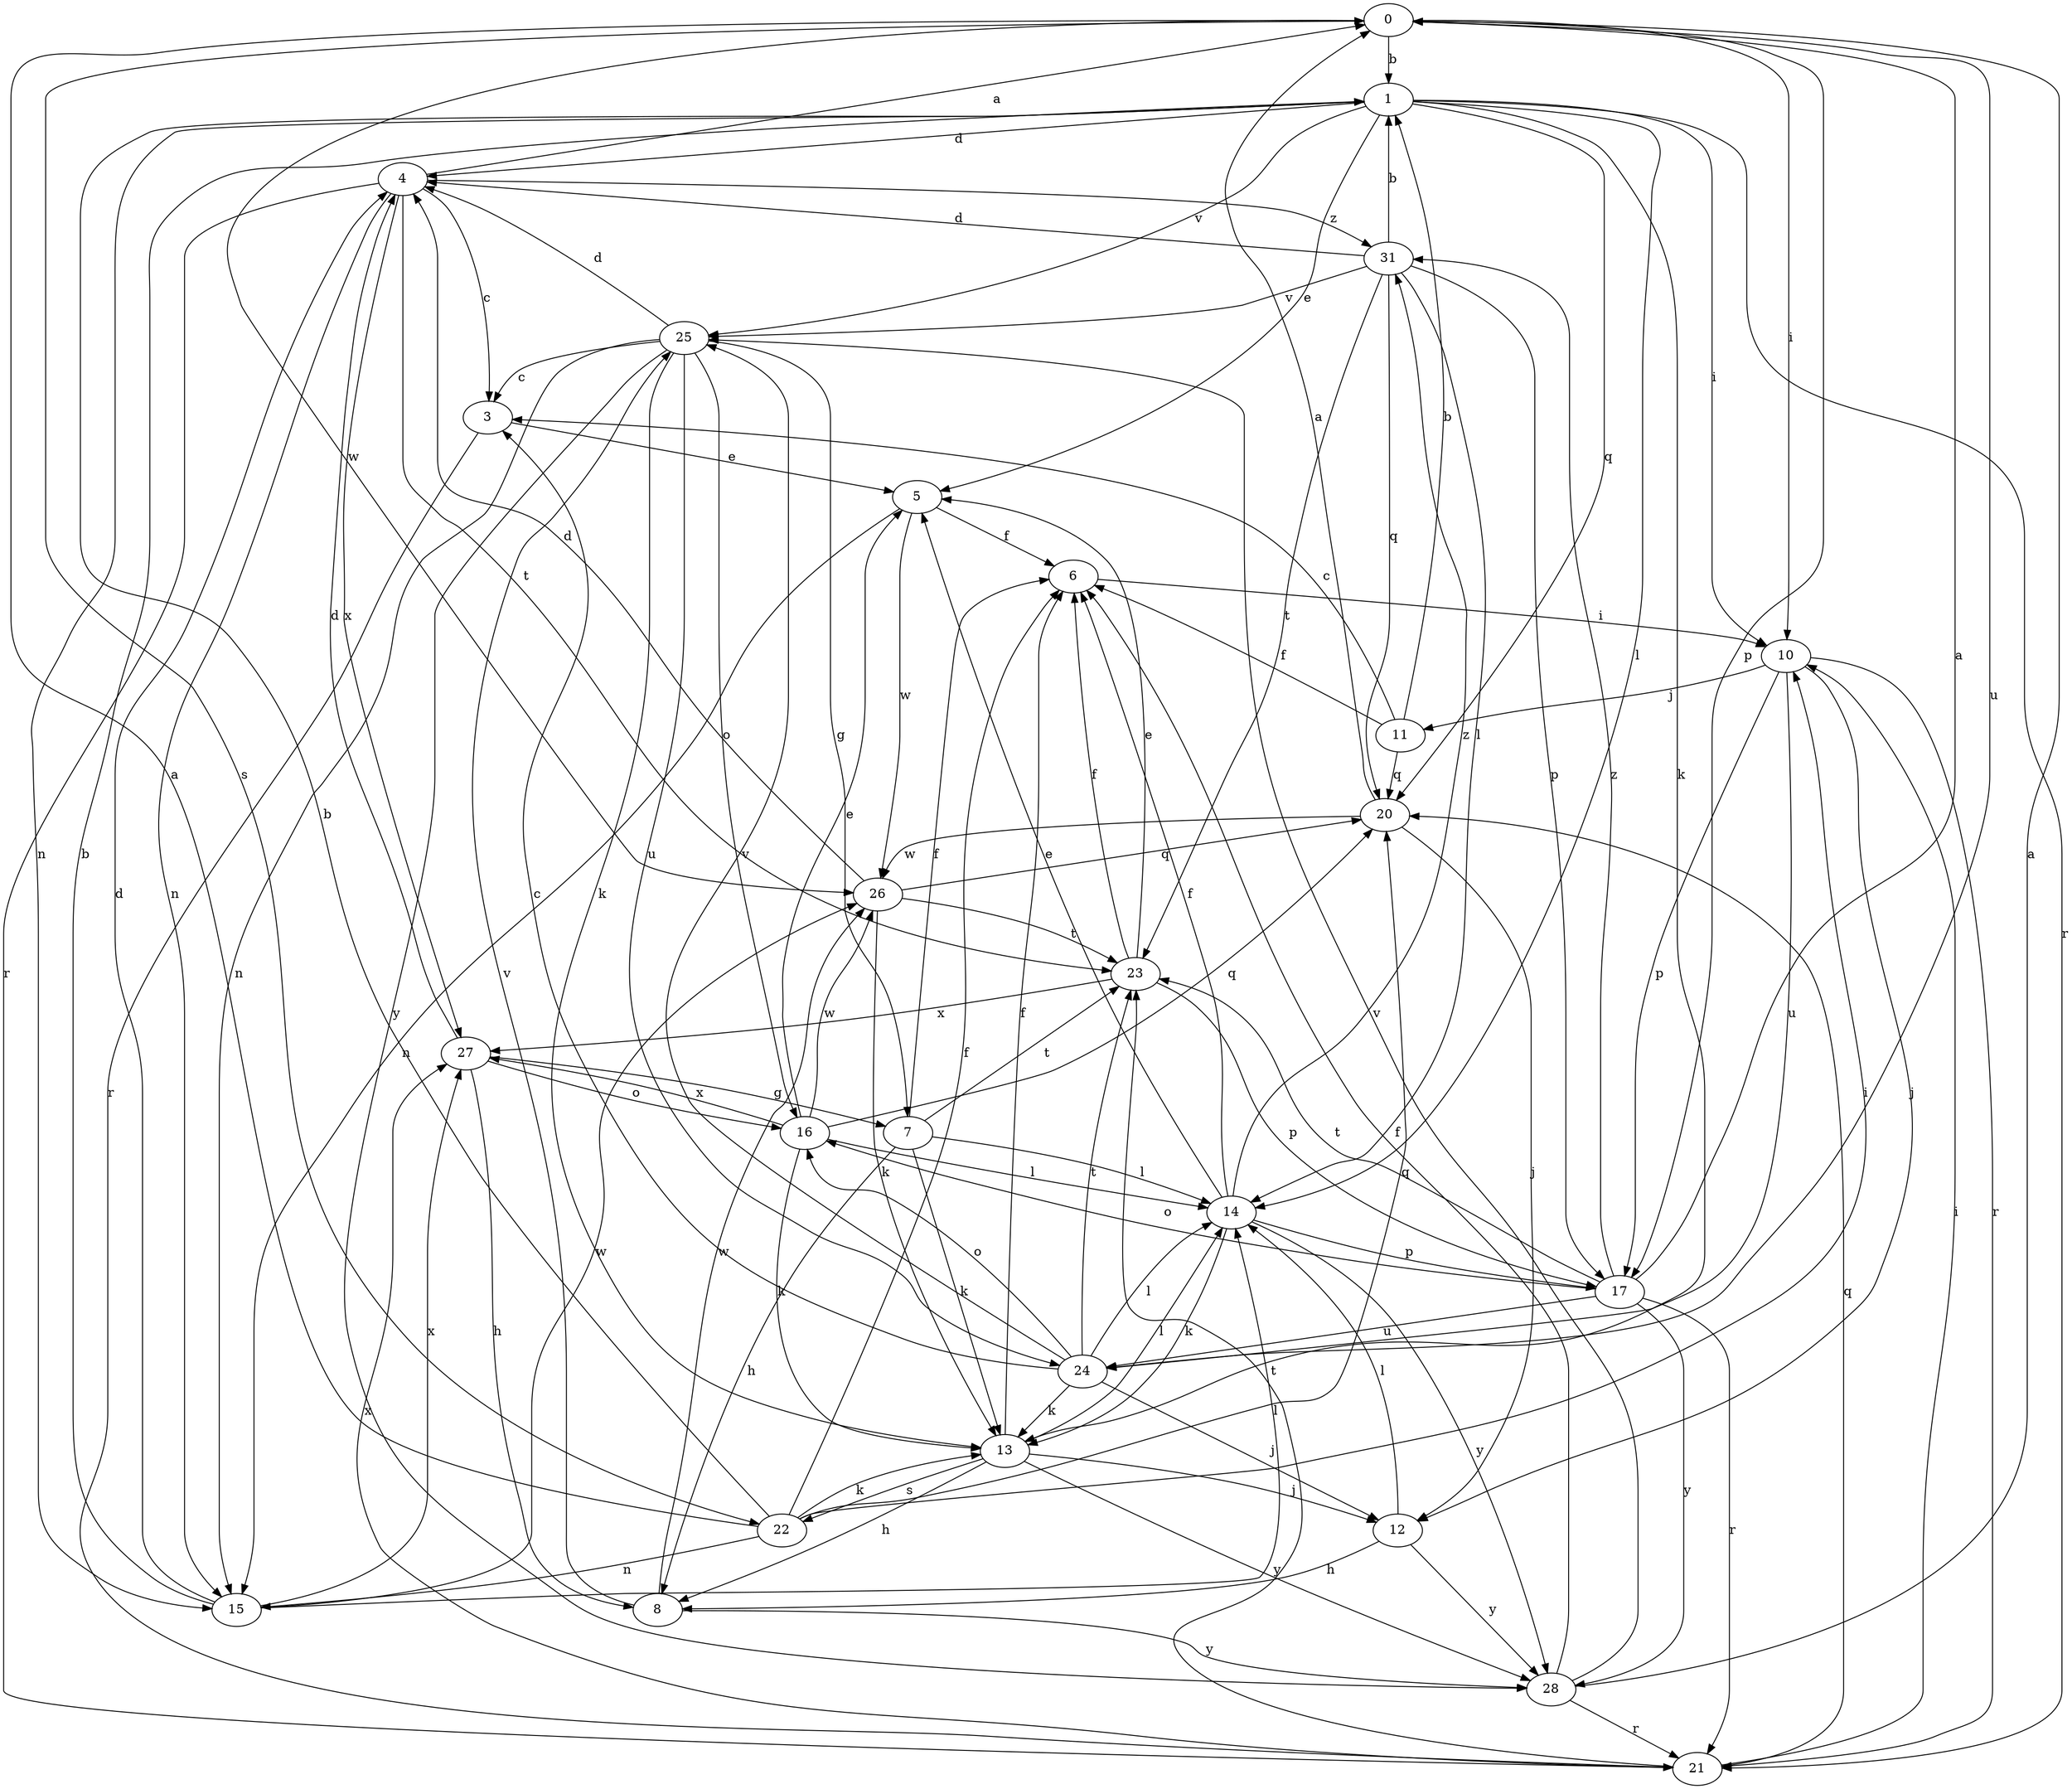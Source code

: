 strict digraph  {
0;
1;
3;
4;
5;
6;
7;
8;
10;
11;
12;
13;
14;
15;
16;
17;
20;
21;
22;
23;
24;
25;
26;
27;
28;
31;
0 -> 1  [label=b];
0 -> 10  [label=i];
0 -> 17  [label=p];
0 -> 22  [label=s];
0 -> 24  [label=u];
0 -> 26  [label=w];
1 -> 4  [label=d];
1 -> 5  [label=e];
1 -> 10  [label=i];
1 -> 13  [label=k];
1 -> 14  [label=l];
1 -> 15  [label=n];
1 -> 20  [label=q];
1 -> 21  [label=r];
1 -> 25  [label=v];
3 -> 5  [label=e];
3 -> 21  [label=r];
4 -> 0  [label=a];
4 -> 3  [label=c];
4 -> 15  [label=n];
4 -> 21  [label=r];
4 -> 23  [label=t];
4 -> 27  [label=x];
4 -> 31  [label=z];
5 -> 6  [label=f];
5 -> 15  [label=n];
5 -> 26  [label=w];
6 -> 10  [label=i];
7 -> 6  [label=f];
7 -> 8  [label=h];
7 -> 13  [label=k];
7 -> 14  [label=l];
7 -> 23  [label=t];
8 -> 25  [label=v];
8 -> 26  [label=w];
8 -> 28  [label=y];
10 -> 11  [label=j];
10 -> 12  [label=j];
10 -> 17  [label=p];
10 -> 21  [label=r];
10 -> 24  [label=u];
11 -> 1  [label=b];
11 -> 3  [label=c];
11 -> 6  [label=f];
11 -> 20  [label=q];
12 -> 8  [label=h];
12 -> 14  [label=l];
12 -> 28  [label=y];
13 -> 6  [label=f];
13 -> 8  [label=h];
13 -> 12  [label=j];
13 -> 14  [label=l];
13 -> 22  [label=s];
13 -> 28  [label=y];
14 -> 5  [label=e];
14 -> 6  [label=f];
14 -> 13  [label=k];
14 -> 17  [label=p];
14 -> 28  [label=y];
14 -> 31  [label=z];
15 -> 1  [label=b];
15 -> 4  [label=d];
15 -> 14  [label=l];
15 -> 26  [label=w];
15 -> 27  [label=x];
16 -> 5  [label=e];
16 -> 13  [label=k];
16 -> 14  [label=l];
16 -> 20  [label=q];
16 -> 26  [label=w];
16 -> 27  [label=x];
17 -> 0  [label=a];
17 -> 16  [label=o];
17 -> 21  [label=r];
17 -> 23  [label=t];
17 -> 24  [label=u];
17 -> 28  [label=y];
17 -> 31  [label=z];
20 -> 0  [label=a];
20 -> 12  [label=j];
20 -> 26  [label=w];
21 -> 10  [label=i];
21 -> 20  [label=q];
21 -> 23  [label=t];
21 -> 27  [label=x];
22 -> 0  [label=a];
22 -> 1  [label=b];
22 -> 6  [label=f];
22 -> 10  [label=i];
22 -> 13  [label=k];
22 -> 15  [label=n];
22 -> 20  [label=q];
23 -> 5  [label=e];
23 -> 6  [label=f];
23 -> 17  [label=p];
23 -> 27  [label=x];
24 -> 3  [label=c];
24 -> 12  [label=j];
24 -> 13  [label=k];
24 -> 14  [label=l];
24 -> 16  [label=o];
24 -> 23  [label=t];
24 -> 25  [label=v];
25 -> 3  [label=c];
25 -> 4  [label=d];
25 -> 7  [label=g];
25 -> 13  [label=k];
25 -> 15  [label=n];
25 -> 16  [label=o];
25 -> 24  [label=u];
25 -> 28  [label=y];
26 -> 4  [label=d];
26 -> 13  [label=k];
26 -> 20  [label=q];
26 -> 23  [label=t];
27 -> 4  [label=d];
27 -> 7  [label=g];
27 -> 8  [label=h];
27 -> 16  [label=o];
28 -> 0  [label=a];
28 -> 6  [label=f];
28 -> 21  [label=r];
28 -> 25  [label=v];
31 -> 1  [label=b];
31 -> 4  [label=d];
31 -> 14  [label=l];
31 -> 17  [label=p];
31 -> 20  [label=q];
31 -> 23  [label=t];
31 -> 25  [label=v];
}
